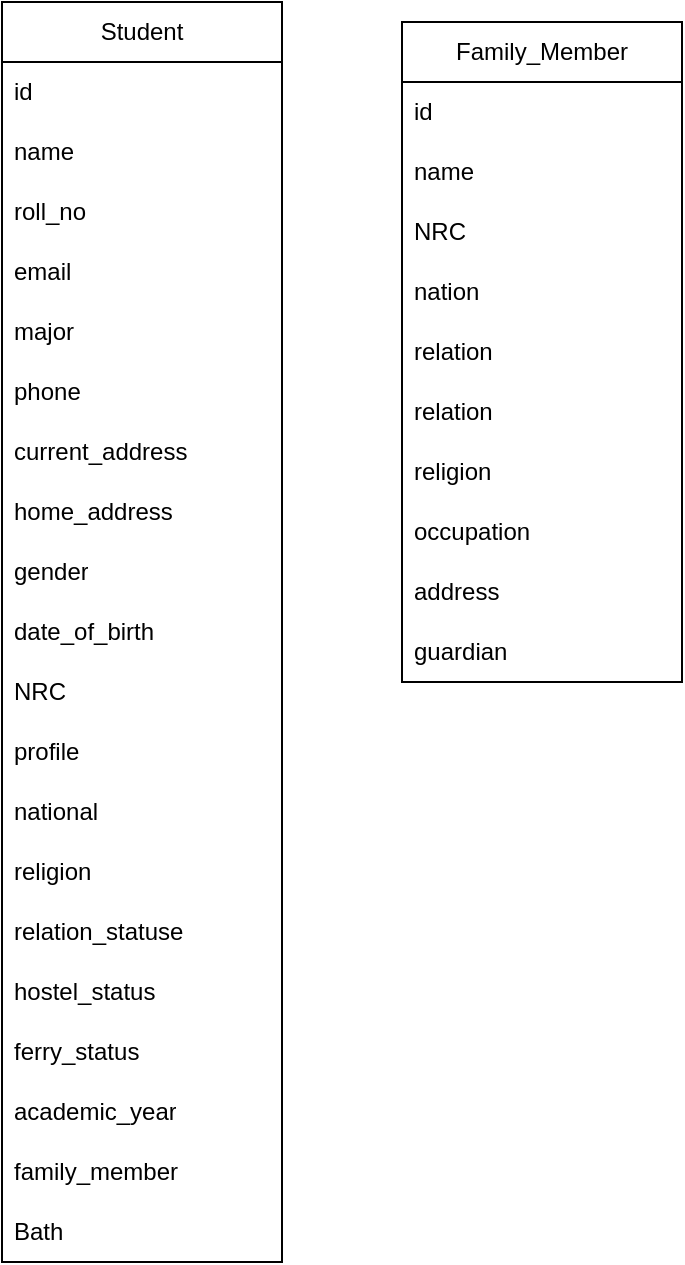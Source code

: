 <mxfile version="24.7.3" type="github">
  <diagram name="Page-1" id="ZQQILs_27uDYrTTadvcv">
    <mxGraphModel dx="735" dy="565" grid="1" gridSize="10" guides="1" tooltips="1" connect="1" arrows="1" fold="1" page="1" pageScale="1" pageWidth="850" pageHeight="1100" math="0" shadow="0">
      <root>
        <mxCell id="0" />
        <mxCell id="1" parent="0" />
        <mxCell id="VK9XXePrNqaeZpaG2CzC-2" value="Student" style="swimlane;fontStyle=0;childLayout=stackLayout;horizontal=1;startSize=30;horizontalStack=0;resizeParent=1;resizeParentMax=0;resizeLast=0;collapsible=1;marginBottom=0;whiteSpace=wrap;html=1;" parent="1" vertex="1">
          <mxGeometry x="200" y="40" width="140" height="630" as="geometry" />
        </mxCell>
        <mxCell id="VK9XXePrNqaeZpaG2CzC-3" value="id" style="text;strokeColor=none;fillColor=none;align=left;verticalAlign=middle;spacingLeft=4;spacingRight=4;overflow=hidden;points=[[0,0.5],[1,0.5]];portConstraint=eastwest;rotatable=0;whiteSpace=wrap;html=1;" parent="VK9XXePrNqaeZpaG2CzC-2" vertex="1">
          <mxGeometry y="30" width="140" height="30" as="geometry" />
        </mxCell>
        <mxCell id="VK9XXePrNqaeZpaG2CzC-5" value="name" style="text;strokeColor=none;fillColor=none;align=left;verticalAlign=middle;spacingLeft=4;spacingRight=4;overflow=hidden;points=[[0,0.5],[1,0.5]];portConstraint=eastwest;rotatable=0;whiteSpace=wrap;html=1;" parent="VK9XXePrNqaeZpaG2CzC-2" vertex="1">
          <mxGeometry y="60" width="140" height="30" as="geometry" />
        </mxCell>
        <mxCell id="VK9XXePrNqaeZpaG2CzC-6" value="roll_no" style="text;strokeColor=none;fillColor=none;align=left;verticalAlign=middle;spacingLeft=4;spacingRight=4;overflow=hidden;points=[[0,0.5],[1,0.5]];portConstraint=eastwest;rotatable=0;whiteSpace=wrap;html=1;" parent="VK9XXePrNqaeZpaG2CzC-2" vertex="1">
          <mxGeometry y="90" width="140" height="30" as="geometry" />
        </mxCell>
        <mxCell id="VK9XXePrNqaeZpaG2CzC-7" value="email" style="text;strokeColor=none;fillColor=none;align=left;verticalAlign=middle;spacingLeft=4;spacingRight=4;overflow=hidden;points=[[0,0.5],[1,0.5]];portConstraint=eastwest;rotatable=0;whiteSpace=wrap;html=1;" parent="VK9XXePrNqaeZpaG2CzC-2" vertex="1">
          <mxGeometry y="120" width="140" height="30" as="geometry" />
        </mxCell>
        <mxCell id="VK9XXePrNqaeZpaG2CzC-8" value="major" style="text;strokeColor=none;fillColor=none;align=left;verticalAlign=middle;spacingLeft=4;spacingRight=4;overflow=hidden;points=[[0,0.5],[1,0.5]];portConstraint=eastwest;rotatable=0;whiteSpace=wrap;html=1;" parent="VK9XXePrNqaeZpaG2CzC-2" vertex="1">
          <mxGeometry y="150" width="140" height="30" as="geometry" />
        </mxCell>
        <mxCell id="VK9XXePrNqaeZpaG2CzC-9" value="phone" style="text;strokeColor=none;fillColor=none;align=left;verticalAlign=middle;spacingLeft=4;spacingRight=4;overflow=hidden;points=[[0,0.5],[1,0.5]];portConstraint=eastwest;rotatable=0;whiteSpace=wrap;html=1;" parent="VK9XXePrNqaeZpaG2CzC-2" vertex="1">
          <mxGeometry y="180" width="140" height="30" as="geometry" />
        </mxCell>
        <mxCell id="VK9XXePrNqaeZpaG2CzC-10" value="current_address" style="text;strokeColor=none;fillColor=none;align=left;verticalAlign=middle;spacingLeft=4;spacingRight=4;overflow=hidden;points=[[0,0.5],[1,0.5]];portConstraint=eastwest;rotatable=0;whiteSpace=wrap;html=1;" parent="VK9XXePrNqaeZpaG2CzC-2" vertex="1">
          <mxGeometry y="210" width="140" height="30" as="geometry" />
        </mxCell>
        <mxCell id="VK9XXePrNqaeZpaG2CzC-11" value="home_address" style="text;strokeColor=none;fillColor=none;align=left;verticalAlign=middle;spacingLeft=4;spacingRight=4;overflow=hidden;points=[[0,0.5],[1,0.5]];portConstraint=eastwest;rotatable=0;whiteSpace=wrap;html=1;" parent="VK9XXePrNqaeZpaG2CzC-2" vertex="1">
          <mxGeometry y="240" width="140" height="30" as="geometry" />
        </mxCell>
        <mxCell id="VK9XXePrNqaeZpaG2CzC-12" value="gender" style="text;strokeColor=none;fillColor=none;align=left;verticalAlign=middle;spacingLeft=4;spacingRight=4;overflow=hidden;points=[[0,0.5],[1,0.5]];portConstraint=eastwest;rotatable=0;whiteSpace=wrap;html=1;" parent="VK9XXePrNqaeZpaG2CzC-2" vertex="1">
          <mxGeometry y="270" width="140" height="30" as="geometry" />
        </mxCell>
        <mxCell id="VK9XXePrNqaeZpaG2CzC-13" value="date_of_birth" style="text;strokeColor=none;fillColor=none;align=left;verticalAlign=middle;spacingLeft=4;spacingRight=4;overflow=hidden;points=[[0,0.5],[1,0.5]];portConstraint=eastwest;rotatable=0;whiteSpace=wrap;html=1;" parent="VK9XXePrNqaeZpaG2CzC-2" vertex="1">
          <mxGeometry y="300" width="140" height="30" as="geometry" />
        </mxCell>
        <mxCell id="VK9XXePrNqaeZpaG2CzC-14" value="NRC" style="text;strokeColor=none;fillColor=none;align=left;verticalAlign=middle;spacingLeft=4;spacingRight=4;overflow=hidden;points=[[0,0.5],[1,0.5]];portConstraint=eastwest;rotatable=0;whiteSpace=wrap;html=1;" parent="VK9XXePrNqaeZpaG2CzC-2" vertex="1">
          <mxGeometry y="330" width="140" height="30" as="geometry" />
        </mxCell>
        <mxCell id="VK9XXePrNqaeZpaG2CzC-15" value="profile" style="text;strokeColor=none;fillColor=none;align=left;verticalAlign=middle;spacingLeft=4;spacingRight=4;overflow=hidden;points=[[0,0.5],[1,0.5]];portConstraint=eastwest;rotatable=0;whiteSpace=wrap;html=1;" parent="VK9XXePrNqaeZpaG2CzC-2" vertex="1">
          <mxGeometry y="360" width="140" height="30" as="geometry" />
        </mxCell>
        <mxCell id="VK9XXePrNqaeZpaG2CzC-16" value="national" style="text;strokeColor=none;fillColor=none;align=left;verticalAlign=middle;spacingLeft=4;spacingRight=4;overflow=hidden;points=[[0,0.5],[1,0.5]];portConstraint=eastwest;rotatable=0;whiteSpace=wrap;html=1;" parent="VK9XXePrNqaeZpaG2CzC-2" vertex="1">
          <mxGeometry y="390" width="140" height="30" as="geometry" />
        </mxCell>
        <mxCell id="VK9XXePrNqaeZpaG2CzC-17" value="religion" style="text;strokeColor=none;fillColor=none;align=left;verticalAlign=middle;spacingLeft=4;spacingRight=4;overflow=hidden;points=[[0,0.5],[1,0.5]];portConstraint=eastwest;rotatable=0;whiteSpace=wrap;html=1;" parent="VK9XXePrNqaeZpaG2CzC-2" vertex="1">
          <mxGeometry y="420" width="140" height="30" as="geometry" />
        </mxCell>
        <mxCell id="VK9XXePrNqaeZpaG2CzC-18" value="relation_statuse" style="text;strokeColor=none;fillColor=none;align=left;verticalAlign=middle;spacingLeft=4;spacingRight=4;overflow=hidden;points=[[0,0.5],[1,0.5]];portConstraint=eastwest;rotatable=0;whiteSpace=wrap;html=1;" parent="VK9XXePrNqaeZpaG2CzC-2" vertex="1">
          <mxGeometry y="450" width="140" height="30" as="geometry" />
        </mxCell>
        <mxCell id="VK9XXePrNqaeZpaG2CzC-19" value="hostel_status" style="text;strokeColor=none;fillColor=none;align=left;verticalAlign=middle;spacingLeft=4;spacingRight=4;overflow=hidden;points=[[0,0.5],[1,0.5]];portConstraint=eastwest;rotatable=0;whiteSpace=wrap;html=1;" parent="VK9XXePrNqaeZpaG2CzC-2" vertex="1">
          <mxGeometry y="480" width="140" height="30" as="geometry" />
        </mxCell>
        <mxCell id="VK9XXePrNqaeZpaG2CzC-20" value="ferry_status" style="text;strokeColor=none;fillColor=none;align=left;verticalAlign=middle;spacingLeft=4;spacingRight=4;overflow=hidden;points=[[0,0.5],[1,0.5]];portConstraint=eastwest;rotatable=0;whiteSpace=wrap;html=1;" parent="VK9XXePrNqaeZpaG2CzC-2" vertex="1">
          <mxGeometry y="510" width="140" height="30" as="geometry" />
        </mxCell>
        <mxCell id="VK9XXePrNqaeZpaG2CzC-21" value="academic_year" style="text;strokeColor=none;fillColor=none;align=left;verticalAlign=middle;spacingLeft=4;spacingRight=4;overflow=hidden;points=[[0,0.5],[1,0.5]];portConstraint=eastwest;rotatable=0;whiteSpace=wrap;html=1;" parent="VK9XXePrNqaeZpaG2CzC-2" vertex="1">
          <mxGeometry y="540" width="140" height="30" as="geometry" />
        </mxCell>
        <mxCell id="VK9XXePrNqaeZpaG2CzC-22" value="family_member" style="text;strokeColor=none;fillColor=none;align=left;verticalAlign=middle;spacingLeft=4;spacingRight=4;overflow=hidden;points=[[0,0.5],[1,0.5]];portConstraint=eastwest;rotatable=0;whiteSpace=wrap;html=1;" parent="VK9XXePrNqaeZpaG2CzC-2" vertex="1">
          <mxGeometry y="570" width="140" height="30" as="geometry" />
        </mxCell>
        <mxCell id="VK9XXePrNqaeZpaG2CzC-23" value="Bath" style="text;strokeColor=none;fillColor=none;align=left;verticalAlign=middle;spacingLeft=4;spacingRight=4;overflow=hidden;points=[[0,0.5],[1,0.5]];portConstraint=eastwest;rotatable=0;whiteSpace=wrap;html=1;" parent="VK9XXePrNqaeZpaG2CzC-2" vertex="1">
          <mxGeometry y="600" width="140" height="30" as="geometry" />
        </mxCell>
        <mxCell id="Gx5wNPaLfQDlzA_IkWIx-1" value="Family_Member" style="swimlane;fontStyle=0;childLayout=stackLayout;horizontal=1;startSize=30;horizontalStack=0;resizeParent=1;resizeParentMax=0;resizeLast=0;collapsible=1;marginBottom=0;whiteSpace=wrap;html=1;" vertex="1" parent="1">
          <mxGeometry x="400" y="50" width="140" height="330" as="geometry" />
        </mxCell>
        <mxCell id="Gx5wNPaLfQDlzA_IkWIx-2" value="id" style="text;strokeColor=none;fillColor=none;align=left;verticalAlign=middle;spacingLeft=4;spacingRight=4;overflow=hidden;points=[[0,0.5],[1,0.5]];portConstraint=eastwest;rotatable=0;whiteSpace=wrap;html=1;" vertex="1" parent="Gx5wNPaLfQDlzA_IkWIx-1">
          <mxGeometry y="30" width="140" height="30" as="geometry" />
        </mxCell>
        <mxCell id="Gx5wNPaLfQDlzA_IkWIx-11" value="name" style="text;strokeColor=none;fillColor=none;align=left;verticalAlign=middle;spacingLeft=4;spacingRight=4;overflow=hidden;points=[[0,0.5],[1,0.5]];portConstraint=eastwest;rotatable=0;whiteSpace=wrap;html=1;" vertex="1" parent="Gx5wNPaLfQDlzA_IkWIx-1">
          <mxGeometry y="60" width="140" height="30" as="geometry" />
        </mxCell>
        <mxCell id="Gx5wNPaLfQDlzA_IkWIx-3" value="NRC" style="text;strokeColor=none;fillColor=none;align=left;verticalAlign=middle;spacingLeft=4;spacingRight=4;overflow=hidden;points=[[0,0.5],[1,0.5]];portConstraint=eastwest;rotatable=0;whiteSpace=wrap;html=1;" vertex="1" parent="Gx5wNPaLfQDlzA_IkWIx-1">
          <mxGeometry y="90" width="140" height="30" as="geometry" />
        </mxCell>
        <mxCell id="Gx5wNPaLfQDlzA_IkWIx-4" value="nation" style="text;strokeColor=none;fillColor=none;align=left;verticalAlign=middle;spacingLeft=4;spacingRight=4;overflow=hidden;points=[[0,0.5],[1,0.5]];portConstraint=eastwest;rotatable=0;whiteSpace=wrap;html=1;" vertex="1" parent="Gx5wNPaLfQDlzA_IkWIx-1">
          <mxGeometry y="120" width="140" height="30" as="geometry" />
        </mxCell>
        <mxCell id="Gx5wNPaLfQDlzA_IkWIx-5" value="relation" style="text;strokeColor=none;fillColor=none;align=left;verticalAlign=middle;spacingLeft=4;spacingRight=4;overflow=hidden;points=[[0,0.5],[1,0.5]];portConstraint=eastwest;rotatable=0;whiteSpace=wrap;html=1;" vertex="1" parent="Gx5wNPaLfQDlzA_IkWIx-1">
          <mxGeometry y="150" width="140" height="30" as="geometry" />
        </mxCell>
        <mxCell id="Gx5wNPaLfQDlzA_IkWIx-6" value="relation" style="text;strokeColor=none;fillColor=none;align=left;verticalAlign=middle;spacingLeft=4;spacingRight=4;overflow=hidden;points=[[0,0.5],[1,0.5]];portConstraint=eastwest;rotatable=0;whiteSpace=wrap;html=1;" vertex="1" parent="Gx5wNPaLfQDlzA_IkWIx-1">
          <mxGeometry y="180" width="140" height="30" as="geometry" />
        </mxCell>
        <mxCell id="Gx5wNPaLfQDlzA_IkWIx-7" value="religion" style="text;strokeColor=none;fillColor=none;align=left;verticalAlign=middle;spacingLeft=4;spacingRight=4;overflow=hidden;points=[[0,0.5],[1,0.5]];portConstraint=eastwest;rotatable=0;whiteSpace=wrap;html=1;" vertex="1" parent="Gx5wNPaLfQDlzA_IkWIx-1">
          <mxGeometry y="210" width="140" height="30" as="geometry" />
        </mxCell>
        <mxCell id="Gx5wNPaLfQDlzA_IkWIx-8" value="occupation" style="text;strokeColor=none;fillColor=none;align=left;verticalAlign=middle;spacingLeft=4;spacingRight=4;overflow=hidden;points=[[0,0.5],[1,0.5]];portConstraint=eastwest;rotatable=0;whiteSpace=wrap;html=1;" vertex="1" parent="Gx5wNPaLfQDlzA_IkWIx-1">
          <mxGeometry y="240" width="140" height="30" as="geometry" />
        </mxCell>
        <mxCell id="Gx5wNPaLfQDlzA_IkWIx-9" value="address" style="text;strokeColor=none;fillColor=none;align=left;verticalAlign=middle;spacingLeft=4;spacingRight=4;overflow=hidden;points=[[0,0.5],[1,0.5]];portConstraint=eastwest;rotatable=0;whiteSpace=wrap;html=1;" vertex="1" parent="Gx5wNPaLfQDlzA_IkWIx-1">
          <mxGeometry y="270" width="140" height="30" as="geometry" />
        </mxCell>
        <mxCell id="Gx5wNPaLfQDlzA_IkWIx-10" value="guardian" style="text;strokeColor=none;fillColor=none;align=left;verticalAlign=middle;spacingLeft=4;spacingRight=4;overflow=hidden;points=[[0,0.5],[1,0.5]];portConstraint=eastwest;rotatable=0;whiteSpace=wrap;html=1;" vertex="1" parent="Gx5wNPaLfQDlzA_IkWIx-1">
          <mxGeometry y="300" width="140" height="30" as="geometry" />
        </mxCell>
      </root>
    </mxGraphModel>
  </diagram>
</mxfile>
